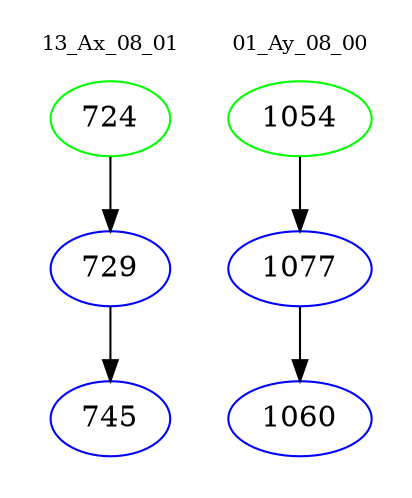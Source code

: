 digraph{
subgraph cluster_0 {
color = white
label = "13_Ax_08_01";
fontsize=10;
T0_724 [label="724", color="green"]
T0_724 -> T0_729 [color="black"]
T0_729 [label="729", color="blue"]
T0_729 -> T0_745 [color="black"]
T0_745 [label="745", color="blue"]
}
subgraph cluster_1 {
color = white
label = "01_Ay_08_00";
fontsize=10;
T1_1054 [label="1054", color="green"]
T1_1054 -> T1_1077 [color="black"]
T1_1077 [label="1077", color="blue"]
T1_1077 -> T1_1060 [color="black"]
T1_1060 [label="1060", color="blue"]
}
}
